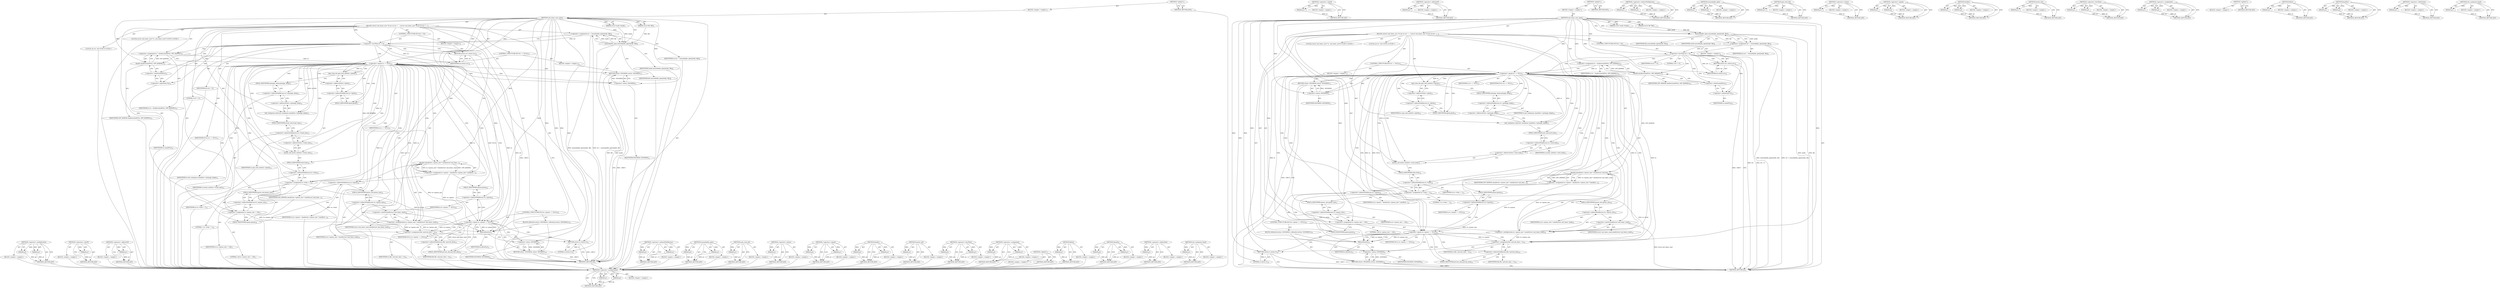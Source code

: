 digraph "init_waitqueue_head" {
vulnerable_185 [label=<(METHOD,&lt;operator&gt;.multiplication)>];
vulnerable_186 [label=<(PARAM,p1)>];
vulnerable_187 [label=<(PARAM,p2)>];
vulnerable_188 [label=<(BLOCK,&lt;empty&gt;,&lt;empty&gt;)>];
vulnerable_189 [label=<(METHOD_RETURN,ANY)>];
vulnerable_142 [label=<(METHOD,&lt;operator&gt;.sizeOf)>];
vulnerable_143 [label=<(PARAM,p1)>];
vulnerable_144 [label=<(BLOCK,&lt;empty&gt;,&lt;empty&gt;)>];
vulnerable_145 [label=<(METHOD_RETURN,ANY)>];
vulnerable_163 [label=<(METHOD,&lt;operator&gt;.addressOf)>];
vulnerable_164 [label=<(PARAM,p1)>];
vulnerable_165 [label=<(BLOCK,&lt;empty&gt;,&lt;empty&gt;)>];
vulnerable_166 [label=<(METHOD_RETURN,ANY)>];
vulnerable_6 [label=<(METHOD,&lt;global&gt;)<SUB>1</SUB>>];
vulnerable_7 [label=<(BLOCK,&lt;empty&gt;,&lt;empty&gt;)<SUB>1</SUB>>];
vulnerable_8 [label=<(METHOD,snd_timer_user_open)<SUB>1</SUB>>];
vulnerable_9 [label=<(PARAM,struct inode *inode)<SUB>1</SUB>>];
vulnerable_10 [label=<(PARAM,struct file *file)<SUB>1</SUB>>];
vulnerable_11 [label=<(BLOCK,{
	struct snd_timer_user *tu;
	int err;

	err =...,{
	struct snd_timer_user *tu;
	int err;

	err =...)<SUB>2</SUB>>];
vulnerable_12 [label="<(LOCAL,struct snd_timer_user* tu: snd_timer_user*)<SUB>3</SUB>>"];
vulnerable_13 [label="<(LOCAL,int err: int)<SUB>4</SUB>>"];
vulnerable_14 [label=<(&lt;operator&gt;.assignment,err = nonseekable_open(inode, file))<SUB>6</SUB>>];
vulnerable_15 [label=<(IDENTIFIER,err,err = nonseekable_open(inode, file))<SUB>6</SUB>>];
vulnerable_16 [label=<(nonseekable_open,nonseekable_open(inode, file))<SUB>6</SUB>>];
vulnerable_17 [label=<(IDENTIFIER,inode,nonseekable_open(inode, file))<SUB>6</SUB>>];
vulnerable_18 [label=<(IDENTIFIER,file,nonseekable_open(inode, file))<SUB>6</SUB>>];
vulnerable_19 [label=<(CONTROL_STRUCTURE,IF,if (err &lt; 0))<SUB>7</SUB>>];
vulnerable_20 [label=<(&lt;operator&gt;.lessThan,err &lt; 0)<SUB>7</SUB>>];
vulnerable_21 [label=<(IDENTIFIER,err,err &lt; 0)<SUB>7</SUB>>];
vulnerable_22 [label=<(LITERAL,0,err &lt; 0)<SUB>7</SUB>>];
vulnerable_23 [label=<(BLOCK,&lt;empty&gt;,&lt;empty&gt;)<SUB>8</SUB>>];
vulnerable_24 [label=<(RETURN,return err;,return err;)<SUB>8</SUB>>];
vulnerable_25 [label=<(IDENTIFIER,err,return err;)<SUB>8</SUB>>];
vulnerable_26 [label=<(&lt;operator&gt;.assignment,tu = kzalloc(sizeof(*tu), GFP_KERNEL))<SUB>10</SUB>>];
vulnerable_27 [label=<(IDENTIFIER,tu,tu = kzalloc(sizeof(*tu), GFP_KERNEL))<SUB>10</SUB>>];
vulnerable_28 [label=<(kzalloc,kzalloc(sizeof(*tu), GFP_KERNEL))<SUB>10</SUB>>];
vulnerable_29 [label=<(&lt;operator&gt;.sizeOf,sizeof(*tu))<SUB>10</SUB>>];
vulnerable_30 [label=<(&lt;operator&gt;.indirection,*tu)<SUB>10</SUB>>];
vulnerable_31 [label=<(IDENTIFIER,tu,sizeof(*tu))<SUB>10</SUB>>];
vulnerable_32 [label=<(IDENTIFIER,GFP_KERNEL,kzalloc(sizeof(*tu), GFP_KERNEL))<SUB>10</SUB>>];
vulnerable_33 [label=<(CONTROL_STRUCTURE,IF,if (tu == NULL))<SUB>11</SUB>>];
vulnerable_34 [label=<(&lt;operator&gt;.equals,tu == NULL)<SUB>11</SUB>>];
vulnerable_35 [label=<(IDENTIFIER,tu,tu == NULL)<SUB>11</SUB>>];
vulnerable_36 [label=<(IDENTIFIER,NULL,tu == NULL)<SUB>11</SUB>>];
vulnerable_37 [label=<(BLOCK,&lt;empty&gt;,&lt;empty&gt;)<SUB>12</SUB>>];
vulnerable_38 [label=<(RETURN,return -ENOMEM;,return -ENOMEM;)<SUB>12</SUB>>];
vulnerable_39 [label=<(&lt;operator&gt;.minus,-ENOMEM)<SUB>12</SUB>>];
vulnerable_40 [label=<(IDENTIFIER,ENOMEM,-ENOMEM)<SUB>12</SUB>>];
vulnerable_41 [label=<(spin_lock_init,spin_lock_init(&amp;tu-&gt;qlock))<SUB>13</SUB>>];
vulnerable_42 [label=<(&lt;operator&gt;.addressOf,&amp;tu-&gt;qlock)<SUB>13</SUB>>];
vulnerable_43 [label=<(&lt;operator&gt;.indirectFieldAccess,tu-&gt;qlock)<SUB>13</SUB>>];
vulnerable_44 [label=<(IDENTIFIER,tu,spin_lock_init(&amp;tu-&gt;qlock))<SUB>13</SUB>>];
vulnerable_45 [label=<(FIELD_IDENTIFIER,qlock,qlock)<SUB>13</SUB>>];
vulnerable_46 [label=<(init_waitqueue_head,init_waitqueue_head(&amp;tu-&gt;qchange_sleep))<SUB>14</SUB>>];
vulnerable_47 [label=<(&lt;operator&gt;.addressOf,&amp;tu-&gt;qchange_sleep)<SUB>14</SUB>>];
vulnerable_48 [label=<(&lt;operator&gt;.indirectFieldAccess,tu-&gt;qchange_sleep)<SUB>14</SUB>>];
vulnerable_49 [label=<(IDENTIFIER,tu,init_waitqueue_head(&amp;tu-&gt;qchange_sleep))<SUB>14</SUB>>];
vulnerable_50 [label=<(FIELD_IDENTIFIER,qchange_sleep,qchange_sleep)<SUB>14</SUB>>];
vulnerable_51 [label=<(mutex_init,mutex_init(&amp;tu-&gt;tread_sem))<SUB>15</SUB>>];
vulnerable_52 [label=<(&lt;operator&gt;.addressOf,&amp;tu-&gt;tread_sem)<SUB>15</SUB>>];
vulnerable_53 [label=<(&lt;operator&gt;.indirectFieldAccess,tu-&gt;tread_sem)<SUB>15</SUB>>];
vulnerable_54 [label=<(IDENTIFIER,tu,mutex_init(&amp;tu-&gt;tread_sem))<SUB>15</SUB>>];
vulnerable_55 [label=<(FIELD_IDENTIFIER,tread_sem,tread_sem)<SUB>15</SUB>>];
vulnerable_56 [label=<(&lt;operator&gt;.assignment,tu-&gt;ticks = 1)<SUB>16</SUB>>];
vulnerable_57 [label=<(&lt;operator&gt;.indirectFieldAccess,tu-&gt;ticks)<SUB>16</SUB>>];
vulnerable_58 [label=<(IDENTIFIER,tu,tu-&gt;ticks = 1)<SUB>16</SUB>>];
vulnerable_59 [label=<(FIELD_IDENTIFIER,ticks,ticks)<SUB>16</SUB>>];
vulnerable_60 [label=<(LITERAL,1,tu-&gt;ticks = 1)<SUB>16</SUB>>];
vulnerable_61 [label=<(&lt;operator&gt;.assignment,tu-&gt;queue_size = 128)<SUB>17</SUB>>];
vulnerable_62 [label=<(&lt;operator&gt;.indirectFieldAccess,tu-&gt;queue_size)<SUB>17</SUB>>];
vulnerable_63 [label=<(IDENTIFIER,tu,tu-&gt;queue_size = 128)<SUB>17</SUB>>];
vulnerable_64 [label=<(FIELD_IDENTIFIER,queue_size,queue_size)<SUB>17</SUB>>];
vulnerable_65 [label=<(LITERAL,128,tu-&gt;queue_size = 128)<SUB>17</SUB>>];
vulnerable_66 [label=<(&lt;operator&gt;.assignment,tu-&gt;queue = kmalloc(tu-&gt;queue_size * sizeof(str...)<SUB>18</SUB>>];
vulnerable_67 [label=<(&lt;operator&gt;.indirectFieldAccess,tu-&gt;queue)<SUB>18</SUB>>];
vulnerable_68 [label=<(IDENTIFIER,tu,tu-&gt;queue = kmalloc(tu-&gt;queue_size * sizeof(str...)<SUB>18</SUB>>];
vulnerable_69 [label=<(FIELD_IDENTIFIER,queue,queue)<SUB>18</SUB>>];
vulnerable_70 [label=<(kmalloc,kmalloc(tu-&gt;queue_size * sizeof(struct snd_time...)<SUB>18</SUB>>];
vulnerable_71 [label=<(&lt;operator&gt;.multiplication,tu-&gt;queue_size * sizeof(struct snd_timer_read))<SUB>18</SUB>>];
vulnerable_72 [label=<(&lt;operator&gt;.indirectFieldAccess,tu-&gt;queue_size)<SUB>18</SUB>>];
vulnerable_73 [label=<(IDENTIFIER,tu,tu-&gt;queue_size * sizeof(struct snd_timer_read))<SUB>18</SUB>>];
vulnerable_74 [label=<(FIELD_IDENTIFIER,queue_size,queue_size)<SUB>18</SUB>>];
vulnerable_75 [label=<(&lt;operator&gt;.sizeOf,sizeof(struct snd_timer_read))<SUB>18</SUB>>];
vulnerable_76 [label=<(IDENTIFIER,struct snd_timer_read,sizeof(struct snd_timer_read))<SUB>18</SUB>>];
vulnerable_77 [label=<(IDENTIFIER,GFP_KERNEL,kmalloc(tu-&gt;queue_size * sizeof(struct snd_time...)<SUB>19</SUB>>];
vulnerable_78 [label=<(CONTROL_STRUCTURE,IF,if (tu-&gt;queue == NULL))<SUB>20</SUB>>];
vulnerable_79 [label=<(&lt;operator&gt;.equals,tu-&gt;queue == NULL)<SUB>20</SUB>>];
vulnerable_80 [label=<(&lt;operator&gt;.indirectFieldAccess,tu-&gt;queue)<SUB>20</SUB>>];
vulnerable_81 [label=<(IDENTIFIER,tu,tu-&gt;queue == NULL)<SUB>20</SUB>>];
vulnerable_82 [label=<(FIELD_IDENTIFIER,queue,queue)<SUB>20</SUB>>];
vulnerable_83 [label=<(IDENTIFIER,NULL,tu-&gt;queue == NULL)<SUB>20</SUB>>];
vulnerable_84 [label=<(BLOCK,{
		kfree(tu);
		return -ENOMEM;
	},{
		kfree(tu);
		return -ENOMEM;
	})<SUB>20</SUB>>];
vulnerable_85 [label=<(kfree,kfree(tu))<SUB>21</SUB>>];
vulnerable_86 [label=<(IDENTIFIER,tu,kfree(tu))<SUB>21</SUB>>];
vulnerable_87 [label=<(RETURN,return -ENOMEM;,return -ENOMEM;)<SUB>22</SUB>>];
vulnerable_88 [label=<(&lt;operator&gt;.minus,-ENOMEM)<SUB>22</SUB>>];
vulnerable_89 [label=<(IDENTIFIER,ENOMEM,-ENOMEM)<SUB>22</SUB>>];
vulnerable_90 [label=<(&lt;operator&gt;.assignment,file-&gt;private_data = tu)<SUB>24</SUB>>];
vulnerable_91 [label=<(&lt;operator&gt;.indirectFieldAccess,file-&gt;private_data)<SUB>24</SUB>>];
vulnerable_92 [label=<(IDENTIFIER,file,file-&gt;private_data = tu)<SUB>24</SUB>>];
vulnerable_93 [label=<(FIELD_IDENTIFIER,private_data,private_data)<SUB>24</SUB>>];
vulnerable_94 [label=<(IDENTIFIER,tu,file-&gt;private_data = tu)<SUB>24</SUB>>];
vulnerable_95 [label=<(RETURN,return 0;,return 0;)<SUB>25</SUB>>];
vulnerable_96 [label=<(LITERAL,0,return 0;)<SUB>25</SUB>>];
vulnerable_97 [label=<(METHOD_RETURN,int)<SUB>1</SUB>>];
vulnerable_99 [label=<(METHOD_RETURN,ANY)<SUB>1</SUB>>];
vulnerable_167 [label=<(METHOD,&lt;operator&gt;.indirectFieldAccess)>];
vulnerable_168 [label=<(PARAM,p1)>];
vulnerable_169 [label=<(PARAM,p2)>];
vulnerable_170 [label=<(BLOCK,&lt;empty&gt;,&lt;empty&gt;)>];
vulnerable_171 [label=<(METHOD_RETURN,ANY)>];
vulnerable_127 [label=<(METHOD,nonseekable_open)>];
vulnerable_128 [label=<(PARAM,p1)>];
vulnerable_129 [label=<(PARAM,p2)>];
vulnerable_130 [label=<(BLOCK,&lt;empty&gt;,&lt;empty&gt;)>];
vulnerable_131 [label=<(METHOD_RETURN,ANY)>];
vulnerable_159 [label=<(METHOD,spin_lock_init)>];
vulnerable_160 [label=<(PARAM,p1)>];
vulnerable_161 [label=<(BLOCK,&lt;empty&gt;,&lt;empty&gt;)>];
vulnerable_162 [label=<(METHOD_RETURN,ANY)>];
vulnerable_155 [label=<(METHOD,&lt;operator&gt;.minus)>];
vulnerable_156 [label=<(PARAM,p1)>];
vulnerable_157 [label=<(BLOCK,&lt;empty&gt;,&lt;empty&gt;)>];
vulnerable_158 [label=<(METHOD_RETURN,ANY)>];
vulnerable_150 [label=<(METHOD,&lt;operator&gt;.equals)>];
vulnerable_151 [label=<(PARAM,p1)>];
vulnerable_152 [label=<(PARAM,p2)>];
vulnerable_153 [label=<(BLOCK,&lt;empty&gt;,&lt;empty&gt;)>];
vulnerable_154 [label=<(METHOD_RETURN,ANY)>];
vulnerable_137 [label=<(METHOD,kzalloc)>];
vulnerable_138 [label=<(PARAM,p1)>];
vulnerable_139 [label=<(PARAM,p2)>];
vulnerable_140 [label=<(BLOCK,&lt;empty&gt;,&lt;empty&gt;)>];
vulnerable_141 [label=<(METHOD_RETURN,ANY)>];
vulnerable_176 [label=<(METHOD,mutex_init)>];
vulnerable_177 [label=<(PARAM,p1)>];
vulnerable_178 [label=<(BLOCK,&lt;empty&gt;,&lt;empty&gt;)>];
vulnerable_179 [label=<(METHOD_RETURN,ANY)>];
vulnerable_132 [label=<(METHOD,&lt;operator&gt;.lessThan)>];
vulnerable_133 [label=<(PARAM,p1)>];
vulnerable_134 [label=<(PARAM,p2)>];
vulnerable_135 [label=<(BLOCK,&lt;empty&gt;,&lt;empty&gt;)>];
vulnerable_136 [label=<(METHOD_RETURN,ANY)>];
vulnerable_122 [label=<(METHOD,&lt;operator&gt;.assignment)>];
vulnerable_123 [label=<(PARAM,p1)>];
vulnerable_124 [label=<(PARAM,p2)>];
vulnerable_125 [label=<(BLOCK,&lt;empty&gt;,&lt;empty&gt;)>];
vulnerable_126 [label=<(METHOD_RETURN,ANY)>];
vulnerable_116 [label=<(METHOD,&lt;global&gt;)<SUB>1</SUB>>];
vulnerable_117 [label=<(BLOCK,&lt;empty&gt;,&lt;empty&gt;)>];
vulnerable_118 [label=<(METHOD_RETURN,ANY)>];
vulnerable_190 [label=<(METHOD,kfree)>];
vulnerable_191 [label=<(PARAM,p1)>];
vulnerable_192 [label=<(BLOCK,&lt;empty&gt;,&lt;empty&gt;)>];
vulnerable_193 [label=<(METHOD_RETURN,ANY)>];
vulnerable_180 [label=<(METHOD,kmalloc)>];
vulnerable_181 [label=<(PARAM,p1)>];
vulnerable_182 [label=<(PARAM,p2)>];
vulnerable_183 [label=<(BLOCK,&lt;empty&gt;,&lt;empty&gt;)>];
vulnerable_184 [label=<(METHOD_RETURN,ANY)>];
vulnerable_146 [label=<(METHOD,&lt;operator&gt;.indirection)>];
vulnerable_147 [label=<(PARAM,p1)>];
vulnerable_148 [label=<(BLOCK,&lt;empty&gt;,&lt;empty&gt;)>];
vulnerable_149 [label=<(METHOD_RETURN,ANY)>];
vulnerable_172 [label=<(METHOD,init_waitqueue_head)>];
vulnerable_173 [label=<(PARAM,p1)>];
vulnerable_174 [label=<(BLOCK,&lt;empty&gt;,&lt;empty&gt;)>];
vulnerable_175 [label=<(METHOD_RETURN,ANY)>];
fixed_185 [label=<(METHOD,&lt;operator&gt;.multiplication)>];
fixed_186 [label=<(PARAM,p1)>];
fixed_187 [label=<(PARAM,p2)>];
fixed_188 [label=<(BLOCK,&lt;empty&gt;,&lt;empty&gt;)>];
fixed_189 [label=<(METHOD_RETURN,ANY)>];
fixed_142 [label=<(METHOD,&lt;operator&gt;.sizeOf)>];
fixed_143 [label=<(PARAM,p1)>];
fixed_144 [label=<(BLOCK,&lt;empty&gt;,&lt;empty&gt;)>];
fixed_145 [label=<(METHOD_RETURN,ANY)>];
fixed_163 [label=<(METHOD,&lt;operator&gt;.addressOf)>];
fixed_164 [label=<(PARAM,p1)>];
fixed_165 [label=<(BLOCK,&lt;empty&gt;,&lt;empty&gt;)>];
fixed_166 [label=<(METHOD_RETURN,ANY)>];
fixed_6 [label=<(METHOD,&lt;global&gt;)<SUB>1</SUB>>];
fixed_7 [label=<(BLOCK,&lt;empty&gt;,&lt;empty&gt;)<SUB>1</SUB>>];
fixed_8 [label=<(METHOD,snd_timer_user_open)<SUB>1</SUB>>];
fixed_9 [label=<(PARAM,struct inode *inode)<SUB>1</SUB>>];
fixed_10 [label=<(PARAM,struct file *file)<SUB>1</SUB>>];
fixed_11 [label=<(BLOCK,{
	struct snd_timer_user *tu;
	int err;

	err =...,{
	struct snd_timer_user *tu;
	int err;

	err =...)<SUB>2</SUB>>];
fixed_12 [label="<(LOCAL,struct snd_timer_user* tu: snd_timer_user*)<SUB>3</SUB>>"];
fixed_13 [label="<(LOCAL,int err: int)<SUB>4</SUB>>"];
fixed_14 [label=<(&lt;operator&gt;.assignment,err = nonseekable_open(inode, file))<SUB>6</SUB>>];
fixed_15 [label=<(IDENTIFIER,err,err = nonseekable_open(inode, file))<SUB>6</SUB>>];
fixed_16 [label=<(nonseekable_open,nonseekable_open(inode, file))<SUB>6</SUB>>];
fixed_17 [label=<(IDENTIFIER,inode,nonseekable_open(inode, file))<SUB>6</SUB>>];
fixed_18 [label=<(IDENTIFIER,file,nonseekable_open(inode, file))<SUB>6</SUB>>];
fixed_19 [label=<(CONTROL_STRUCTURE,IF,if (err &lt; 0))<SUB>7</SUB>>];
fixed_20 [label=<(&lt;operator&gt;.lessThan,err &lt; 0)<SUB>7</SUB>>];
fixed_21 [label=<(IDENTIFIER,err,err &lt; 0)<SUB>7</SUB>>];
fixed_22 [label=<(LITERAL,0,err &lt; 0)<SUB>7</SUB>>];
fixed_23 [label=<(BLOCK,&lt;empty&gt;,&lt;empty&gt;)<SUB>8</SUB>>];
fixed_24 [label=<(RETURN,return err;,return err;)<SUB>8</SUB>>];
fixed_25 [label=<(IDENTIFIER,err,return err;)<SUB>8</SUB>>];
fixed_26 [label=<(&lt;operator&gt;.assignment,tu = kzalloc(sizeof(*tu), GFP_KERNEL))<SUB>10</SUB>>];
fixed_27 [label=<(IDENTIFIER,tu,tu = kzalloc(sizeof(*tu), GFP_KERNEL))<SUB>10</SUB>>];
fixed_28 [label=<(kzalloc,kzalloc(sizeof(*tu), GFP_KERNEL))<SUB>10</SUB>>];
fixed_29 [label=<(&lt;operator&gt;.sizeOf,sizeof(*tu))<SUB>10</SUB>>];
fixed_30 [label=<(&lt;operator&gt;.indirection,*tu)<SUB>10</SUB>>];
fixed_31 [label=<(IDENTIFIER,tu,sizeof(*tu))<SUB>10</SUB>>];
fixed_32 [label=<(IDENTIFIER,GFP_KERNEL,kzalloc(sizeof(*tu), GFP_KERNEL))<SUB>10</SUB>>];
fixed_33 [label=<(CONTROL_STRUCTURE,IF,if (tu == NULL))<SUB>11</SUB>>];
fixed_34 [label=<(&lt;operator&gt;.equals,tu == NULL)<SUB>11</SUB>>];
fixed_35 [label=<(IDENTIFIER,tu,tu == NULL)<SUB>11</SUB>>];
fixed_36 [label=<(IDENTIFIER,NULL,tu == NULL)<SUB>11</SUB>>];
fixed_37 [label=<(BLOCK,&lt;empty&gt;,&lt;empty&gt;)<SUB>12</SUB>>];
fixed_38 [label=<(RETURN,return -ENOMEM;,return -ENOMEM;)<SUB>12</SUB>>];
fixed_39 [label=<(&lt;operator&gt;.minus,-ENOMEM)<SUB>12</SUB>>];
fixed_40 [label=<(IDENTIFIER,ENOMEM,-ENOMEM)<SUB>12</SUB>>];
fixed_41 [label=<(spin_lock_init,spin_lock_init(&amp;tu-&gt;qlock))<SUB>13</SUB>>];
fixed_42 [label=<(&lt;operator&gt;.addressOf,&amp;tu-&gt;qlock)<SUB>13</SUB>>];
fixed_43 [label=<(&lt;operator&gt;.indirectFieldAccess,tu-&gt;qlock)<SUB>13</SUB>>];
fixed_44 [label=<(IDENTIFIER,tu,spin_lock_init(&amp;tu-&gt;qlock))<SUB>13</SUB>>];
fixed_45 [label=<(FIELD_IDENTIFIER,qlock,qlock)<SUB>13</SUB>>];
fixed_46 [label=<(init_waitqueue_head,init_waitqueue_head(&amp;tu-&gt;qchange_sleep))<SUB>14</SUB>>];
fixed_47 [label=<(&lt;operator&gt;.addressOf,&amp;tu-&gt;qchange_sleep)<SUB>14</SUB>>];
fixed_48 [label=<(&lt;operator&gt;.indirectFieldAccess,tu-&gt;qchange_sleep)<SUB>14</SUB>>];
fixed_49 [label=<(IDENTIFIER,tu,init_waitqueue_head(&amp;tu-&gt;qchange_sleep))<SUB>14</SUB>>];
fixed_50 [label=<(FIELD_IDENTIFIER,qchange_sleep,qchange_sleep)<SUB>14</SUB>>];
fixed_51 [label=<(mutex_init,mutex_init(&amp;tu-&gt;ioctl_lock))<SUB>15</SUB>>];
fixed_52 [label=<(&lt;operator&gt;.addressOf,&amp;tu-&gt;ioctl_lock)<SUB>15</SUB>>];
fixed_53 [label=<(&lt;operator&gt;.indirectFieldAccess,tu-&gt;ioctl_lock)<SUB>15</SUB>>];
fixed_54 [label=<(IDENTIFIER,tu,mutex_init(&amp;tu-&gt;ioctl_lock))<SUB>15</SUB>>];
fixed_55 [label=<(FIELD_IDENTIFIER,ioctl_lock,ioctl_lock)<SUB>15</SUB>>];
fixed_56 [label=<(&lt;operator&gt;.assignment,tu-&gt;ticks = 1)<SUB>16</SUB>>];
fixed_57 [label=<(&lt;operator&gt;.indirectFieldAccess,tu-&gt;ticks)<SUB>16</SUB>>];
fixed_58 [label=<(IDENTIFIER,tu,tu-&gt;ticks = 1)<SUB>16</SUB>>];
fixed_59 [label=<(FIELD_IDENTIFIER,ticks,ticks)<SUB>16</SUB>>];
fixed_60 [label=<(LITERAL,1,tu-&gt;ticks = 1)<SUB>16</SUB>>];
fixed_61 [label=<(&lt;operator&gt;.assignment,tu-&gt;queue_size = 128)<SUB>17</SUB>>];
fixed_62 [label=<(&lt;operator&gt;.indirectFieldAccess,tu-&gt;queue_size)<SUB>17</SUB>>];
fixed_63 [label=<(IDENTIFIER,tu,tu-&gt;queue_size = 128)<SUB>17</SUB>>];
fixed_64 [label=<(FIELD_IDENTIFIER,queue_size,queue_size)<SUB>17</SUB>>];
fixed_65 [label=<(LITERAL,128,tu-&gt;queue_size = 128)<SUB>17</SUB>>];
fixed_66 [label=<(&lt;operator&gt;.assignment,tu-&gt;queue = kmalloc(tu-&gt;queue_size * sizeof(str...)<SUB>18</SUB>>];
fixed_67 [label=<(&lt;operator&gt;.indirectFieldAccess,tu-&gt;queue)<SUB>18</SUB>>];
fixed_68 [label=<(IDENTIFIER,tu,tu-&gt;queue = kmalloc(tu-&gt;queue_size * sizeof(str...)<SUB>18</SUB>>];
fixed_69 [label=<(FIELD_IDENTIFIER,queue,queue)<SUB>18</SUB>>];
fixed_70 [label=<(kmalloc,kmalloc(tu-&gt;queue_size * sizeof(struct snd_time...)<SUB>18</SUB>>];
fixed_71 [label=<(&lt;operator&gt;.multiplication,tu-&gt;queue_size * sizeof(struct snd_timer_read))<SUB>18</SUB>>];
fixed_72 [label=<(&lt;operator&gt;.indirectFieldAccess,tu-&gt;queue_size)<SUB>18</SUB>>];
fixed_73 [label=<(IDENTIFIER,tu,tu-&gt;queue_size * sizeof(struct snd_timer_read))<SUB>18</SUB>>];
fixed_74 [label=<(FIELD_IDENTIFIER,queue_size,queue_size)<SUB>18</SUB>>];
fixed_75 [label=<(&lt;operator&gt;.sizeOf,sizeof(struct snd_timer_read))<SUB>18</SUB>>];
fixed_76 [label=<(IDENTIFIER,struct snd_timer_read,sizeof(struct snd_timer_read))<SUB>18</SUB>>];
fixed_77 [label=<(IDENTIFIER,GFP_KERNEL,kmalloc(tu-&gt;queue_size * sizeof(struct snd_time...)<SUB>19</SUB>>];
fixed_78 [label=<(CONTROL_STRUCTURE,IF,if (tu-&gt;queue == NULL))<SUB>20</SUB>>];
fixed_79 [label=<(&lt;operator&gt;.equals,tu-&gt;queue == NULL)<SUB>20</SUB>>];
fixed_80 [label=<(&lt;operator&gt;.indirectFieldAccess,tu-&gt;queue)<SUB>20</SUB>>];
fixed_81 [label=<(IDENTIFIER,tu,tu-&gt;queue == NULL)<SUB>20</SUB>>];
fixed_82 [label=<(FIELD_IDENTIFIER,queue,queue)<SUB>20</SUB>>];
fixed_83 [label=<(IDENTIFIER,NULL,tu-&gt;queue == NULL)<SUB>20</SUB>>];
fixed_84 [label=<(BLOCK,{
		kfree(tu);
		return -ENOMEM;
	},{
		kfree(tu);
		return -ENOMEM;
	})<SUB>20</SUB>>];
fixed_85 [label=<(kfree,kfree(tu))<SUB>21</SUB>>];
fixed_86 [label=<(IDENTIFIER,tu,kfree(tu))<SUB>21</SUB>>];
fixed_87 [label=<(RETURN,return -ENOMEM;,return -ENOMEM;)<SUB>22</SUB>>];
fixed_88 [label=<(&lt;operator&gt;.minus,-ENOMEM)<SUB>22</SUB>>];
fixed_89 [label=<(IDENTIFIER,ENOMEM,-ENOMEM)<SUB>22</SUB>>];
fixed_90 [label=<(&lt;operator&gt;.assignment,file-&gt;private_data = tu)<SUB>24</SUB>>];
fixed_91 [label=<(&lt;operator&gt;.indirectFieldAccess,file-&gt;private_data)<SUB>24</SUB>>];
fixed_92 [label=<(IDENTIFIER,file,file-&gt;private_data = tu)<SUB>24</SUB>>];
fixed_93 [label=<(FIELD_IDENTIFIER,private_data,private_data)<SUB>24</SUB>>];
fixed_94 [label=<(IDENTIFIER,tu,file-&gt;private_data = tu)<SUB>24</SUB>>];
fixed_95 [label=<(RETURN,return 0;,return 0;)<SUB>25</SUB>>];
fixed_96 [label=<(LITERAL,0,return 0;)<SUB>25</SUB>>];
fixed_97 [label=<(METHOD_RETURN,int)<SUB>1</SUB>>];
fixed_99 [label=<(METHOD_RETURN,ANY)<SUB>1</SUB>>];
fixed_167 [label=<(METHOD,&lt;operator&gt;.indirectFieldAccess)>];
fixed_168 [label=<(PARAM,p1)>];
fixed_169 [label=<(PARAM,p2)>];
fixed_170 [label=<(BLOCK,&lt;empty&gt;,&lt;empty&gt;)>];
fixed_171 [label=<(METHOD_RETURN,ANY)>];
fixed_127 [label=<(METHOD,nonseekable_open)>];
fixed_128 [label=<(PARAM,p1)>];
fixed_129 [label=<(PARAM,p2)>];
fixed_130 [label=<(BLOCK,&lt;empty&gt;,&lt;empty&gt;)>];
fixed_131 [label=<(METHOD_RETURN,ANY)>];
fixed_159 [label=<(METHOD,spin_lock_init)>];
fixed_160 [label=<(PARAM,p1)>];
fixed_161 [label=<(BLOCK,&lt;empty&gt;,&lt;empty&gt;)>];
fixed_162 [label=<(METHOD_RETURN,ANY)>];
fixed_155 [label=<(METHOD,&lt;operator&gt;.minus)>];
fixed_156 [label=<(PARAM,p1)>];
fixed_157 [label=<(BLOCK,&lt;empty&gt;,&lt;empty&gt;)>];
fixed_158 [label=<(METHOD_RETURN,ANY)>];
fixed_150 [label=<(METHOD,&lt;operator&gt;.equals)>];
fixed_151 [label=<(PARAM,p1)>];
fixed_152 [label=<(PARAM,p2)>];
fixed_153 [label=<(BLOCK,&lt;empty&gt;,&lt;empty&gt;)>];
fixed_154 [label=<(METHOD_RETURN,ANY)>];
fixed_137 [label=<(METHOD,kzalloc)>];
fixed_138 [label=<(PARAM,p1)>];
fixed_139 [label=<(PARAM,p2)>];
fixed_140 [label=<(BLOCK,&lt;empty&gt;,&lt;empty&gt;)>];
fixed_141 [label=<(METHOD_RETURN,ANY)>];
fixed_176 [label=<(METHOD,mutex_init)>];
fixed_177 [label=<(PARAM,p1)>];
fixed_178 [label=<(BLOCK,&lt;empty&gt;,&lt;empty&gt;)>];
fixed_179 [label=<(METHOD_RETURN,ANY)>];
fixed_132 [label=<(METHOD,&lt;operator&gt;.lessThan)>];
fixed_133 [label=<(PARAM,p1)>];
fixed_134 [label=<(PARAM,p2)>];
fixed_135 [label=<(BLOCK,&lt;empty&gt;,&lt;empty&gt;)>];
fixed_136 [label=<(METHOD_RETURN,ANY)>];
fixed_122 [label=<(METHOD,&lt;operator&gt;.assignment)>];
fixed_123 [label=<(PARAM,p1)>];
fixed_124 [label=<(PARAM,p2)>];
fixed_125 [label=<(BLOCK,&lt;empty&gt;,&lt;empty&gt;)>];
fixed_126 [label=<(METHOD_RETURN,ANY)>];
fixed_116 [label=<(METHOD,&lt;global&gt;)<SUB>1</SUB>>];
fixed_117 [label=<(BLOCK,&lt;empty&gt;,&lt;empty&gt;)>];
fixed_118 [label=<(METHOD_RETURN,ANY)>];
fixed_190 [label=<(METHOD,kfree)>];
fixed_191 [label=<(PARAM,p1)>];
fixed_192 [label=<(BLOCK,&lt;empty&gt;,&lt;empty&gt;)>];
fixed_193 [label=<(METHOD_RETURN,ANY)>];
fixed_180 [label=<(METHOD,kmalloc)>];
fixed_181 [label=<(PARAM,p1)>];
fixed_182 [label=<(PARAM,p2)>];
fixed_183 [label=<(BLOCK,&lt;empty&gt;,&lt;empty&gt;)>];
fixed_184 [label=<(METHOD_RETURN,ANY)>];
fixed_146 [label=<(METHOD,&lt;operator&gt;.indirection)>];
fixed_147 [label=<(PARAM,p1)>];
fixed_148 [label=<(BLOCK,&lt;empty&gt;,&lt;empty&gt;)>];
fixed_149 [label=<(METHOD_RETURN,ANY)>];
fixed_172 [label=<(METHOD,init_waitqueue_head)>];
fixed_173 [label=<(PARAM,p1)>];
fixed_174 [label=<(BLOCK,&lt;empty&gt;,&lt;empty&gt;)>];
fixed_175 [label=<(METHOD_RETURN,ANY)>];
vulnerable_185 -> vulnerable_186  [key=0, label="AST: "];
vulnerable_185 -> vulnerable_186  [key=1, label="DDG: "];
vulnerable_185 -> vulnerable_188  [key=0, label="AST: "];
vulnerable_185 -> vulnerable_187  [key=0, label="AST: "];
vulnerable_185 -> vulnerable_187  [key=1, label="DDG: "];
vulnerable_185 -> vulnerable_189  [key=0, label="AST: "];
vulnerable_185 -> vulnerable_189  [key=1, label="CFG: "];
vulnerable_186 -> vulnerable_189  [key=0, label="DDG: p1"];
vulnerable_187 -> vulnerable_189  [key=0, label="DDG: p2"];
vulnerable_188 -> fixed_185  [key=0];
vulnerable_189 -> fixed_185  [key=0];
vulnerable_142 -> vulnerable_143  [key=0, label="AST: "];
vulnerable_142 -> vulnerable_143  [key=1, label="DDG: "];
vulnerable_142 -> vulnerable_144  [key=0, label="AST: "];
vulnerable_142 -> vulnerable_145  [key=0, label="AST: "];
vulnerable_142 -> vulnerable_145  [key=1, label="CFG: "];
vulnerable_143 -> vulnerable_145  [key=0, label="DDG: p1"];
vulnerable_144 -> fixed_185  [key=0];
vulnerable_145 -> fixed_185  [key=0];
vulnerable_163 -> vulnerable_164  [key=0, label="AST: "];
vulnerable_163 -> vulnerable_164  [key=1, label="DDG: "];
vulnerable_163 -> vulnerable_165  [key=0, label="AST: "];
vulnerable_163 -> vulnerable_166  [key=0, label="AST: "];
vulnerable_163 -> vulnerable_166  [key=1, label="CFG: "];
vulnerable_164 -> vulnerable_166  [key=0, label="DDG: p1"];
vulnerable_165 -> fixed_185  [key=0];
vulnerable_166 -> fixed_185  [key=0];
vulnerable_6 -> vulnerable_7  [key=0, label="AST: "];
vulnerable_6 -> vulnerable_99  [key=0, label="AST: "];
vulnerable_6 -> vulnerable_99  [key=1, label="CFG: "];
vulnerable_7 -> vulnerable_8  [key=0, label="AST: "];
vulnerable_8 -> vulnerable_9  [key=0, label="AST: "];
vulnerable_8 -> vulnerable_9  [key=1, label="DDG: "];
vulnerable_8 -> vulnerable_10  [key=0, label="AST: "];
vulnerable_8 -> vulnerable_10  [key=1, label="DDG: "];
vulnerable_8 -> vulnerable_11  [key=0, label="AST: "];
vulnerable_8 -> vulnerable_97  [key=0, label="AST: "];
vulnerable_8 -> vulnerable_16  [key=0, label="CFG: "];
vulnerable_8 -> vulnerable_16  [key=1, label="DDG: "];
vulnerable_8 -> vulnerable_56  [key=0, label="DDG: "];
vulnerable_8 -> vulnerable_61  [key=0, label="DDG: "];
vulnerable_8 -> vulnerable_90  [key=0, label="DDG: "];
vulnerable_8 -> vulnerable_95  [key=0, label="DDG: "];
vulnerable_8 -> vulnerable_96  [key=0, label="DDG: "];
vulnerable_8 -> vulnerable_20  [key=0, label="DDG: "];
vulnerable_8 -> vulnerable_28  [key=0, label="DDG: "];
vulnerable_8 -> vulnerable_34  [key=0, label="DDG: "];
vulnerable_8 -> vulnerable_70  [key=0, label="DDG: "];
vulnerable_8 -> vulnerable_79  [key=0, label="DDG: "];
vulnerable_8 -> vulnerable_25  [key=0, label="DDG: "];
vulnerable_8 -> vulnerable_85  [key=0, label="DDG: "];
vulnerable_8 -> vulnerable_39  [key=0, label="DDG: "];
vulnerable_8 -> vulnerable_88  [key=0, label="DDG: "];
vulnerable_9 -> vulnerable_16  [key=0, label="DDG: inode"];
vulnerable_10 -> vulnerable_16  [key=0, label="DDG: file"];
vulnerable_11 -> vulnerable_12  [key=0, label="AST: "];
vulnerable_11 -> vulnerable_13  [key=0, label="AST: "];
vulnerable_11 -> vulnerable_14  [key=0, label="AST: "];
vulnerable_11 -> vulnerable_19  [key=0, label="AST: "];
vulnerable_11 -> vulnerable_26  [key=0, label="AST: "];
vulnerable_11 -> vulnerable_33  [key=0, label="AST: "];
vulnerable_11 -> vulnerable_41  [key=0, label="AST: "];
vulnerable_11 -> vulnerable_46  [key=0, label="AST: "];
vulnerable_11 -> vulnerable_51  [key=0, label="AST: "];
vulnerable_11 -> vulnerable_56  [key=0, label="AST: "];
vulnerable_11 -> vulnerable_61  [key=0, label="AST: "];
vulnerable_11 -> vulnerable_66  [key=0, label="AST: "];
vulnerable_11 -> vulnerable_78  [key=0, label="AST: "];
vulnerable_11 -> vulnerable_90  [key=0, label="AST: "];
vulnerable_11 -> vulnerable_95  [key=0, label="AST: "];
vulnerable_12 -> fixed_185  [key=0];
vulnerable_13 -> fixed_185  [key=0];
vulnerable_14 -> vulnerable_15  [key=0, label="AST: "];
vulnerable_14 -> vulnerable_16  [key=0, label="AST: "];
vulnerable_14 -> vulnerable_20  [key=0, label="CFG: "];
vulnerable_14 -> vulnerable_20  [key=1, label="DDG: err"];
vulnerable_14 -> vulnerable_97  [key=0, label="DDG: nonseekable_open(inode, file)"];
vulnerable_14 -> vulnerable_97  [key=1, label="DDG: err = nonseekable_open(inode, file)"];
vulnerable_15 -> fixed_185  [key=0];
vulnerable_16 -> vulnerable_17  [key=0, label="AST: "];
vulnerable_16 -> vulnerable_18  [key=0, label="AST: "];
vulnerable_16 -> vulnerable_14  [key=0, label="CFG: "];
vulnerable_16 -> vulnerable_14  [key=1, label="DDG: inode"];
vulnerable_16 -> vulnerable_14  [key=2, label="DDG: file"];
vulnerable_16 -> vulnerable_97  [key=0, label="DDG: inode"];
vulnerable_16 -> vulnerable_97  [key=1, label="DDG: file"];
vulnerable_17 -> fixed_185  [key=0];
vulnerable_18 -> fixed_185  [key=0];
vulnerable_19 -> vulnerable_20  [key=0, label="AST: "];
vulnerable_19 -> vulnerable_23  [key=0, label="AST: "];
vulnerable_20 -> vulnerable_21  [key=0, label="AST: "];
vulnerable_20 -> vulnerable_22  [key=0, label="AST: "];
vulnerable_20 -> vulnerable_24  [key=0, label="CFG: "];
vulnerable_20 -> vulnerable_24  [key=1, label="CDG: "];
vulnerable_20 -> vulnerable_30  [key=0, label="CFG: "];
vulnerable_20 -> vulnerable_30  [key=1, label="CDG: "];
vulnerable_20 -> vulnerable_97  [key=0, label="DDG: err"];
vulnerable_20 -> vulnerable_97  [key=1, label="DDG: err &lt; 0"];
vulnerable_20 -> vulnerable_25  [key=0, label="DDG: err"];
vulnerable_20 -> vulnerable_34  [key=0, label="CDG: "];
vulnerable_20 -> vulnerable_26  [key=0, label="CDG: "];
vulnerable_20 -> vulnerable_28  [key=0, label="CDG: "];
vulnerable_20 -> vulnerable_29  [key=0, label="CDG: "];
vulnerable_21 -> fixed_185  [key=0];
vulnerable_22 -> fixed_185  [key=0];
vulnerable_23 -> vulnerable_24  [key=0, label="AST: "];
vulnerable_24 -> vulnerable_25  [key=0, label="AST: "];
vulnerable_24 -> vulnerable_97  [key=0, label="CFG: "];
vulnerable_24 -> vulnerable_97  [key=1, label="DDG: &lt;RET&gt;"];
vulnerable_25 -> vulnerable_24  [key=0, label="DDG: err"];
vulnerable_26 -> vulnerable_27  [key=0, label="AST: "];
vulnerable_26 -> vulnerable_28  [key=0, label="AST: "];
vulnerable_26 -> vulnerable_34  [key=0, label="CFG: "];
vulnerable_26 -> vulnerable_34  [key=1, label="DDG: tu"];
vulnerable_27 -> fixed_185  [key=0];
vulnerable_28 -> vulnerable_29  [key=0, label="AST: "];
vulnerable_28 -> vulnerable_32  [key=0, label="AST: "];
vulnerable_28 -> vulnerable_26  [key=0, label="CFG: "];
vulnerable_28 -> vulnerable_26  [key=1, label="DDG: GFP_KERNEL"];
vulnerable_28 -> vulnerable_70  [key=0, label="DDG: GFP_KERNEL"];
vulnerable_29 -> vulnerable_30  [key=0, label="AST: "];
vulnerable_29 -> vulnerable_28  [key=0, label="CFG: "];
vulnerable_30 -> vulnerable_31  [key=0, label="AST: "];
vulnerable_30 -> vulnerable_29  [key=0, label="CFG: "];
vulnerable_31 -> fixed_185  [key=0];
vulnerable_32 -> fixed_185  [key=0];
vulnerable_33 -> vulnerable_34  [key=0, label="AST: "];
vulnerable_33 -> vulnerable_37  [key=0, label="AST: "];
vulnerable_34 -> vulnerable_35  [key=0, label="AST: "];
vulnerable_34 -> vulnerable_36  [key=0, label="AST: "];
vulnerable_34 -> vulnerable_39  [key=0, label="CFG: "];
vulnerable_34 -> vulnerable_39  [key=1, label="CDG: "];
vulnerable_34 -> vulnerable_45  [key=0, label="CFG: "];
vulnerable_34 -> vulnerable_45  [key=1, label="CDG: "];
vulnerable_34 -> vulnerable_90  [key=0, label="DDG: tu"];
vulnerable_34 -> vulnerable_41  [key=0, label="DDG: tu"];
vulnerable_34 -> vulnerable_41  [key=1, label="CDG: "];
vulnerable_34 -> vulnerable_46  [key=0, label="DDG: tu"];
vulnerable_34 -> vulnerable_46  [key=1, label="CDG: "];
vulnerable_34 -> vulnerable_51  [key=0, label="DDG: tu"];
vulnerable_34 -> vulnerable_51  [key=1, label="CDG: "];
vulnerable_34 -> vulnerable_79  [key=0, label="DDG: tu"];
vulnerable_34 -> vulnerable_79  [key=1, label="DDG: NULL"];
vulnerable_34 -> vulnerable_79  [key=2, label="CDG: "];
vulnerable_34 -> vulnerable_71  [key=0, label="DDG: tu"];
vulnerable_34 -> vulnerable_71  [key=1, label="CDG: "];
vulnerable_34 -> vulnerable_85  [key=0, label="DDG: tu"];
vulnerable_34 -> vulnerable_47  [key=0, label="CDG: "];
vulnerable_34 -> vulnerable_48  [key=0, label="CDG: "];
vulnerable_34 -> vulnerable_64  [key=0, label="CDG: "];
vulnerable_34 -> vulnerable_42  [key=0, label="CDG: "];
vulnerable_34 -> vulnerable_57  [key=0, label="CDG: "];
vulnerable_34 -> vulnerable_66  [key=0, label="CDG: "];
vulnerable_34 -> vulnerable_75  [key=0, label="CDG: "];
vulnerable_34 -> vulnerable_52  [key=0, label="CDG: "];
vulnerable_34 -> vulnerable_38  [key=0, label="CDG: "];
vulnerable_34 -> vulnerable_72  [key=0, label="CDG: "];
vulnerable_34 -> vulnerable_56  [key=0, label="CDG: "];
vulnerable_34 -> vulnerable_69  [key=0, label="CDG: "];
vulnerable_34 -> vulnerable_67  [key=0, label="CDG: "];
vulnerable_34 -> vulnerable_74  [key=0, label="CDG: "];
vulnerable_34 -> vulnerable_50  [key=0, label="CDG: "];
vulnerable_34 -> vulnerable_59  [key=0, label="CDG: "];
vulnerable_34 -> vulnerable_82  [key=0, label="CDG: "];
vulnerable_34 -> vulnerable_43  [key=0, label="CDG: "];
vulnerable_34 -> vulnerable_80  [key=0, label="CDG: "];
vulnerable_34 -> vulnerable_61  [key=0, label="CDG: "];
vulnerable_34 -> vulnerable_53  [key=0, label="CDG: "];
vulnerable_34 -> vulnerable_70  [key=0, label="CDG: "];
vulnerable_34 -> vulnerable_55  [key=0, label="CDG: "];
vulnerable_34 -> vulnerable_62  [key=0, label="CDG: "];
vulnerable_35 -> fixed_185  [key=0];
vulnerable_36 -> fixed_185  [key=0];
vulnerable_37 -> vulnerable_38  [key=0, label="AST: "];
vulnerable_38 -> vulnerable_39  [key=0, label="AST: "];
vulnerable_38 -> vulnerable_97  [key=0, label="CFG: "];
vulnerable_38 -> vulnerable_97  [key=1, label="DDG: &lt;RET&gt;"];
vulnerable_39 -> vulnerable_40  [key=0, label="AST: "];
vulnerable_39 -> vulnerable_38  [key=0, label="CFG: "];
vulnerable_39 -> vulnerable_38  [key=1, label="DDG: -ENOMEM"];
vulnerable_40 -> fixed_185  [key=0];
vulnerable_41 -> vulnerable_42  [key=0, label="AST: "];
vulnerable_41 -> vulnerable_50  [key=0, label="CFG: "];
vulnerable_42 -> vulnerable_43  [key=0, label="AST: "];
vulnerable_42 -> vulnerable_41  [key=0, label="CFG: "];
vulnerable_43 -> vulnerable_44  [key=0, label="AST: "];
vulnerable_43 -> vulnerable_45  [key=0, label="AST: "];
vulnerable_43 -> vulnerable_42  [key=0, label="CFG: "];
vulnerable_44 -> fixed_185  [key=0];
vulnerable_45 -> vulnerable_43  [key=0, label="CFG: "];
vulnerable_46 -> vulnerable_47  [key=0, label="AST: "];
vulnerable_46 -> vulnerable_55  [key=0, label="CFG: "];
vulnerable_47 -> vulnerable_48  [key=0, label="AST: "];
vulnerable_47 -> vulnerable_46  [key=0, label="CFG: "];
vulnerable_48 -> vulnerable_49  [key=0, label="AST: "];
vulnerable_48 -> vulnerable_50  [key=0, label="AST: "];
vulnerable_48 -> vulnerable_47  [key=0, label="CFG: "];
vulnerable_49 -> fixed_185  [key=0];
vulnerable_50 -> vulnerable_48  [key=0, label="CFG: "];
vulnerable_51 -> vulnerable_52  [key=0, label="AST: "];
vulnerable_51 -> vulnerable_59  [key=0, label="CFG: "];
vulnerable_52 -> vulnerable_53  [key=0, label="AST: "];
vulnerable_52 -> vulnerable_51  [key=0, label="CFG: "];
vulnerable_53 -> vulnerable_54  [key=0, label="AST: "];
vulnerable_53 -> vulnerable_55  [key=0, label="AST: "];
vulnerable_53 -> vulnerable_52  [key=0, label="CFG: "];
vulnerable_54 -> fixed_185  [key=0];
vulnerable_55 -> vulnerable_53  [key=0, label="CFG: "];
vulnerable_56 -> vulnerable_57  [key=0, label="AST: "];
vulnerable_56 -> vulnerable_60  [key=0, label="AST: "];
vulnerable_56 -> vulnerable_64  [key=0, label="CFG: "];
vulnerable_56 -> vulnerable_90  [key=0, label="DDG: tu-&gt;ticks"];
vulnerable_56 -> vulnerable_85  [key=0, label="DDG: tu-&gt;ticks"];
vulnerable_57 -> vulnerable_58  [key=0, label="AST: "];
vulnerable_57 -> vulnerable_59  [key=0, label="AST: "];
vulnerable_57 -> vulnerable_56  [key=0, label="CFG: "];
vulnerable_58 -> fixed_185  [key=0];
vulnerable_59 -> vulnerable_57  [key=0, label="CFG: "];
vulnerable_60 -> fixed_185  [key=0];
vulnerable_61 -> vulnerable_62  [key=0, label="AST: "];
vulnerable_61 -> vulnerable_65  [key=0, label="AST: "];
vulnerable_61 -> vulnerable_69  [key=0, label="CFG: "];
vulnerable_61 -> vulnerable_71  [key=0, label="DDG: tu-&gt;queue_size"];
vulnerable_62 -> vulnerable_63  [key=0, label="AST: "];
vulnerable_62 -> vulnerable_64  [key=0, label="AST: "];
vulnerable_62 -> vulnerable_61  [key=0, label="CFG: "];
vulnerable_63 -> fixed_185  [key=0];
vulnerable_64 -> vulnerable_62  [key=0, label="CFG: "];
vulnerable_65 -> fixed_185  [key=0];
vulnerable_66 -> vulnerable_67  [key=0, label="AST: "];
vulnerable_66 -> vulnerable_70  [key=0, label="AST: "];
vulnerable_66 -> vulnerable_82  [key=0, label="CFG: "];
vulnerable_66 -> vulnerable_79  [key=0, label="DDG: tu-&gt;queue"];
vulnerable_67 -> vulnerable_68  [key=0, label="AST: "];
vulnerable_67 -> vulnerable_69  [key=0, label="AST: "];
vulnerable_67 -> vulnerable_74  [key=0, label="CFG: "];
vulnerable_68 -> fixed_185  [key=0];
vulnerable_69 -> vulnerable_67  [key=0, label="CFG: "];
vulnerable_70 -> vulnerable_71  [key=0, label="AST: "];
vulnerable_70 -> vulnerable_77  [key=0, label="AST: "];
vulnerable_70 -> vulnerable_66  [key=0, label="CFG: "];
vulnerable_70 -> vulnerable_66  [key=1, label="DDG: tu-&gt;queue_size * sizeof(struct snd_timer_read)"];
vulnerable_70 -> vulnerable_66  [key=2, label="DDG: GFP_KERNEL"];
vulnerable_71 -> vulnerable_72  [key=0, label="AST: "];
vulnerable_71 -> vulnerable_75  [key=0, label="AST: "];
vulnerable_71 -> vulnerable_70  [key=0, label="CFG: "];
vulnerable_71 -> vulnerable_70  [key=1, label="DDG: tu-&gt;queue_size"];
vulnerable_71 -> vulnerable_90  [key=0, label="DDG: tu-&gt;queue_size"];
vulnerable_71 -> vulnerable_85  [key=0, label="DDG: tu-&gt;queue_size"];
vulnerable_72 -> vulnerable_73  [key=0, label="AST: "];
vulnerable_72 -> vulnerable_74  [key=0, label="AST: "];
vulnerable_72 -> vulnerable_75  [key=0, label="CFG: "];
vulnerable_73 -> fixed_185  [key=0];
vulnerable_74 -> vulnerable_72  [key=0, label="CFG: "];
vulnerable_75 -> vulnerable_76  [key=0, label="AST: "];
vulnerable_75 -> vulnerable_71  [key=0, label="CFG: "];
vulnerable_75 -> vulnerable_97  [key=0, label="DDG: struct snd_timer_read"];
vulnerable_76 -> fixed_185  [key=0];
vulnerable_77 -> fixed_185  [key=0];
vulnerable_78 -> vulnerable_79  [key=0, label="AST: "];
vulnerable_78 -> vulnerable_84  [key=0, label="AST: "];
vulnerable_79 -> vulnerable_80  [key=0, label="AST: "];
vulnerable_79 -> vulnerable_83  [key=0, label="AST: "];
vulnerable_79 -> vulnerable_85  [key=0, label="CFG: "];
vulnerable_79 -> vulnerable_85  [key=1, label="DDG: tu-&gt;queue"];
vulnerable_79 -> vulnerable_85  [key=2, label="CDG: "];
vulnerable_79 -> vulnerable_93  [key=0, label="CFG: "];
vulnerable_79 -> vulnerable_93  [key=1, label="CDG: "];
vulnerable_79 -> vulnerable_90  [key=0, label="DDG: tu-&gt;queue"];
vulnerable_79 -> vulnerable_90  [key=1, label="CDG: "];
vulnerable_79 -> vulnerable_95  [key=0, label="CDG: "];
vulnerable_79 -> vulnerable_87  [key=0, label="CDG: "];
vulnerable_79 -> vulnerable_91  [key=0, label="CDG: "];
vulnerable_79 -> vulnerable_88  [key=0, label="CDG: "];
vulnerable_80 -> vulnerable_81  [key=0, label="AST: "];
vulnerable_80 -> vulnerable_82  [key=0, label="AST: "];
vulnerable_80 -> vulnerable_79  [key=0, label="CFG: "];
vulnerable_81 -> fixed_185  [key=0];
vulnerable_82 -> vulnerable_80  [key=0, label="CFG: "];
vulnerable_83 -> fixed_185  [key=0];
vulnerable_84 -> vulnerable_85  [key=0, label="AST: "];
vulnerable_84 -> vulnerable_87  [key=0, label="AST: "];
vulnerable_85 -> vulnerable_86  [key=0, label="AST: "];
vulnerable_85 -> vulnerable_88  [key=0, label="CFG: "];
vulnerable_86 -> fixed_185  [key=0];
vulnerable_87 -> vulnerable_88  [key=0, label="AST: "];
vulnerable_87 -> vulnerable_97  [key=0, label="CFG: "];
vulnerable_87 -> vulnerable_97  [key=1, label="DDG: &lt;RET&gt;"];
vulnerable_88 -> vulnerable_89  [key=0, label="AST: "];
vulnerable_88 -> vulnerable_87  [key=0, label="CFG: "];
vulnerable_88 -> vulnerable_87  [key=1, label="DDG: -ENOMEM"];
vulnerable_89 -> fixed_185  [key=0];
vulnerable_90 -> vulnerable_91  [key=0, label="AST: "];
vulnerable_90 -> vulnerable_94  [key=0, label="AST: "];
vulnerable_90 -> vulnerable_95  [key=0, label="CFG: "];
vulnerable_91 -> vulnerable_92  [key=0, label="AST: "];
vulnerable_91 -> vulnerable_93  [key=0, label="AST: "];
vulnerable_91 -> vulnerable_90  [key=0, label="CFG: "];
vulnerable_92 -> fixed_185  [key=0];
vulnerable_93 -> vulnerable_91  [key=0, label="CFG: "];
vulnerable_94 -> fixed_185  [key=0];
vulnerable_95 -> vulnerable_96  [key=0, label="AST: "];
vulnerable_95 -> vulnerable_97  [key=0, label="CFG: "];
vulnerable_95 -> vulnerable_97  [key=1, label="DDG: &lt;RET&gt;"];
vulnerable_96 -> vulnerable_95  [key=0, label="DDG: 0"];
vulnerable_97 -> fixed_185  [key=0];
vulnerable_99 -> fixed_185  [key=0];
vulnerable_167 -> vulnerable_168  [key=0, label="AST: "];
vulnerable_167 -> vulnerable_168  [key=1, label="DDG: "];
vulnerable_167 -> vulnerable_170  [key=0, label="AST: "];
vulnerable_167 -> vulnerable_169  [key=0, label="AST: "];
vulnerable_167 -> vulnerable_169  [key=1, label="DDG: "];
vulnerable_167 -> vulnerable_171  [key=0, label="AST: "];
vulnerable_167 -> vulnerable_171  [key=1, label="CFG: "];
vulnerable_168 -> vulnerable_171  [key=0, label="DDG: p1"];
vulnerable_169 -> vulnerable_171  [key=0, label="DDG: p2"];
vulnerable_170 -> fixed_185  [key=0];
vulnerable_171 -> fixed_185  [key=0];
vulnerable_127 -> vulnerable_128  [key=0, label="AST: "];
vulnerable_127 -> vulnerable_128  [key=1, label="DDG: "];
vulnerable_127 -> vulnerable_130  [key=0, label="AST: "];
vulnerable_127 -> vulnerable_129  [key=0, label="AST: "];
vulnerable_127 -> vulnerable_129  [key=1, label="DDG: "];
vulnerable_127 -> vulnerable_131  [key=0, label="AST: "];
vulnerable_127 -> vulnerable_131  [key=1, label="CFG: "];
vulnerable_128 -> vulnerable_131  [key=0, label="DDG: p1"];
vulnerable_129 -> vulnerable_131  [key=0, label="DDG: p2"];
vulnerable_130 -> fixed_185  [key=0];
vulnerable_131 -> fixed_185  [key=0];
vulnerable_159 -> vulnerable_160  [key=0, label="AST: "];
vulnerable_159 -> vulnerable_160  [key=1, label="DDG: "];
vulnerable_159 -> vulnerable_161  [key=0, label="AST: "];
vulnerable_159 -> vulnerable_162  [key=0, label="AST: "];
vulnerable_159 -> vulnerable_162  [key=1, label="CFG: "];
vulnerable_160 -> vulnerable_162  [key=0, label="DDG: p1"];
vulnerable_161 -> fixed_185  [key=0];
vulnerable_162 -> fixed_185  [key=0];
vulnerable_155 -> vulnerable_156  [key=0, label="AST: "];
vulnerable_155 -> vulnerable_156  [key=1, label="DDG: "];
vulnerable_155 -> vulnerable_157  [key=0, label="AST: "];
vulnerable_155 -> vulnerable_158  [key=0, label="AST: "];
vulnerable_155 -> vulnerable_158  [key=1, label="CFG: "];
vulnerable_156 -> vulnerable_158  [key=0, label="DDG: p1"];
vulnerable_157 -> fixed_185  [key=0];
vulnerable_158 -> fixed_185  [key=0];
vulnerable_150 -> vulnerable_151  [key=0, label="AST: "];
vulnerable_150 -> vulnerable_151  [key=1, label="DDG: "];
vulnerable_150 -> vulnerable_153  [key=0, label="AST: "];
vulnerable_150 -> vulnerable_152  [key=0, label="AST: "];
vulnerable_150 -> vulnerable_152  [key=1, label="DDG: "];
vulnerable_150 -> vulnerable_154  [key=0, label="AST: "];
vulnerable_150 -> vulnerable_154  [key=1, label="CFG: "];
vulnerable_151 -> vulnerable_154  [key=0, label="DDG: p1"];
vulnerable_152 -> vulnerable_154  [key=0, label="DDG: p2"];
vulnerable_153 -> fixed_185  [key=0];
vulnerable_154 -> fixed_185  [key=0];
vulnerable_137 -> vulnerable_138  [key=0, label="AST: "];
vulnerable_137 -> vulnerable_138  [key=1, label="DDG: "];
vulnerable_137 -> vulnerable_140  [key=0, label="AST: "];
vulnerable_137 -> vulnerable_139  [key=0, label="AST: "];
vulnerable_137 -> vulnerable_139  [key=1, label="DDG: "];
vulnerable_137 -> vulnerable_141  [key=0, label="AST: "];
vulnerable_137 -> vulnerable_141  [key=1, label="CFG: "];
vulnerable_138 -> vulnerable_141  [key=0, label="DDG: p1"];
vulnerable_139 -> vulnerable_141  [key=0, label="DDG: p2"];
vulnerable_140 -> fixed_185  [key=0];
vulnerable_141 -> fixed_185  [key=0];
vulnerable_176 -> vulnerable_177  [key=0, label="AST: "];
vulnerable_176 -> vulnerable_177  [key=1, label="DDG: "];
vulnerable_176 -> vulnerable_178  [key=0, label="AST: "];
vulnerable_176 -> vulnerable_179  [key=0, label="AST: "];
vulnerable_176 -> vulnerable_179  [key=1, label="CFG: "];
vulnerable_177 -> vulnerable_179  [key=0, label="DDG: p1"];
vulnerable_178 -> fixed_185  [key=0];
vulnerable_179 -> fixed_185  [key=0];
vulnerable_132 -> vulnerable_133  [key=0, label="AST: "];
vulnerable_132 -> vulnerable_133  [key=1, label="DDG: "];
vulnerable_132 -> vulnerable_135  [key=0, label="AST: "];
vulnerable_132 -> vulnerable_134  [key=0, label="AST: "];
vulnerable_132 -> vulnerable_134  [key=1, label="DDG: "];
vulnerable_132 -> vulnerable_136  [key=0, label="AST: "];
vulnerable_132 -> vulnerable_136  [key=1, label="CFG: "];
vulnerable_133 -> vulnerable_136  [key=0, label="DDG: p1"];
vulnerable_134 -> vulnerable_136  [key=0, label="DDG: p2"];
vulnerable_135 -> fixed_185  [key=0];
vulnerable_136 -> fixed_185  [key=0];
vulnerable_122 -> vulnerable_123  [key=0, label="AST: "];
vulnerable_122 -> vulnerable_123  [key=1, label="DDG: "];
vulnerable_122 -> vulnerable_125  [key=0, label="AST: "];
vulnerable_122 -> vulnerable_124  [key=0, label="AST: "];
vulnerable_122 -> vulnerable_124  [key=1, label="DDG: "];
vulnerable_122 -> vulnerable_126  [key=0, label="AST: "];
vulnerable_122 -> vulnerable_126  [key=1, label="CFG: "];
vulnerable_123 -> vulnerable_126  [key=0, label="DDG: p1"];
vulnerable_124 -> vulnerable_126  [key=0, label="DDG: p2"];
vulnerable_125 -> fixed_185  [key=0];
vulnerable_126 -> fixed_185  [key=0];
vulnerable_116 -> vulnerable_117  [key=0, label="AST: "];
vulnerable_116 -> vulnerable_118  [key=0, label="AST: "];
vulnerable_116 -> vulnerable_118  [key=1, label="CFG: "];
vulnerable_117 -> fixed_185  [key=0];
vulnerable_118 -> fixed_185  [key=0];
vulnerable_190 -> vulnerable_191  [key=0, label="AST: "];
vulnerable_190 -> vulnerable_191  [key=1, label="DDG: "];
vulnerable_190 -> vulnerable_192  [key=0, label="AST: "];
vulnerable_190 -> vulnerable_193  [key=0, label="AST: "];
vulnerable_190 -> vulnerable_193  [key=1, label="CFG: "];
vulnerable_191 -> vulnerable_193  [key=0, label="DDG: p1"];
vulnerable_192 -> fixed_185  [key=0];
vulnerable_193 -> fixed_185  [key=0];
vulnerable_180 -> vulnerable_181  [key=0, label="AST: "];
vulnerable_180 -> vulnerable_181  [key=1, label="DDG: "];
vulnerable_180 -> vulnerable_183  [key=0, label="AST: "];
vulnerable_180 -> vulnerable_182  [key=0, label="AST: "];
vulnerable_180 -> vulnerable_182  [key=1, label="DDG: "];
vulnerable_180 -> vulnerable_184  [key=0, label="AST: "];
vulnerable_180 -> vulnerable_184  [key=1, label="CFG: "];
vulnerable_181 -> vulnerable_184  [key=0, label="DDG: p1"];
vulnerable_182 -> vulnerable_184  [key=0, label="DDG: p2"];
vulnerable_183 -> fixed_185  [key=0];
vulnerable_184 -> fixed_185  [key=0];
vulnerable_146 -> vulnerable_147  [key=0, label="AST: "];
vulnerable_146 -> vulnerable_147  [key=1, label="DDG: "];
vulnerable_146 -> vulnerable_148  [key=0, label="AST: "];
vulnerable_146 -> vulnerable_149  [key=0, label="AST: "];
vulnerable_146 -> vulnerable_149  [key=1, label="CFG: "];
vulnerable_147 -> vulnerable_149  [key=0, label="DDG: p1"];
vulnerable_148 -> fixed_185  [key=0];
vulnerable_149 -> fixed_185  [key=0];
vulnerable_172 -> vulnerable_173  [key=0, label="AST: "];
vulnerable_172 -> vulnerable_173  [key=1, label="DDG: "];
vulnerable_172 -> vulnerable_174  [key=0, label="AST: "];
vulnerable_172 -> vulnerable_175  [key=0, label="AST: "];
vulnerable_172 -> vulnerable_175  [key=1, label="CFG: "];
vulnerable_173 -> vulnerable_175  [key=0, label="DDG: p1"];
vulnerable_174 -> fixed_185  [key=0];
vulnerable_175 -> fixed_185  [key=0];
fixed_185 -> fixed_186  [key=0, label="AST: "];
fixed_185 -> fixed_186  [key=1, label="DDG: "];
fixed_185 -> fixed_188  [key=0, label="AST: "];
fixed_185 -> fixed_187  [key=0, label="AST: "];
fixed_185 -> fixed_187  [key=1, label="DDG: "];
fixed_185 -> fixed_189  [key=0, label="AST: "];
fixed_185 -> fixed_189  [key=1, label="CFG: "];
fixed_186 -> fixed_189  [key=0, label="DDG: p1"];
fixed_187 -> fixed_189  [key=0, label="DDG: p2"];
fixed_142 -> fixed_143  [key=0, label="AST: "];
fixed_142 -> fixed_143  [key=1, label="DDG: "];
fixed_142 -> fixed_144  [key=0, label="AST: "];
fixed_142 -> fixed_145  [key=0, label="AST: "];
fixed_142 -> fixed_145  [key=1, label="CFG: "];
fixed_143 -> fixed_145  [key=0, label="DDG: p1"];
fixed_163 -> fixed_164  [key=0, label="AST: "];
fixed_163 -> fixed_164  [key=1, label="DDG: "];
fixed_163 -> fixed_165  [key=0, label="AST: "];
fixed_163 -> fixed_166  [key=0, label="AST: "];
fixed_163 -> fixed_166  [key=1, label="CFG: "];
fixed_164 -> fixed_166  [key=0, label="DDG: p1"];
fixed_6 -> fixed_7  [key=0, label="AST: "];
fixed_6 -> fixed_99  [key=0, label="AST: "];
fixed_6 -> fixed_99  [key=1, label="CFG: "];
fixed_7 -> fixed_8  [key=0, label="AST: "];
fixed_8 -> fixed_9  [key=0, label="AST: "];
fixed_8 -> fixed_9  [key=1, label="DDG: "];
fixed_8 -> fixed_10  [key=0, label="AST: "];
fixed_8 -> fixed_10  [key=1, label="DDG: "];
fixed_8 -> fixed_11  [key=0, label="AST: "];
fixed_8 -> fixed_97  [key=0, label="AST: "];
fixed_8 -> fixed_16  [key=0, label="CFG: "];
fixed_8 -> fixed_16  [key=1, label="DDG: "];
fixed_8 -> fixed_56  [key=0, label="DDG: "];
fixed_8 -> fixed_61  [key=0, label="DDG: "];
fixed_8 -> fixed_90  [key=0, label="DDG: "];
fixed_8 -> fixed_95  [key=0, label="DDG: "];
fixed_8 -> fixed_96  [key=0, label="DDG: "];
fixed_8 -> fixed_20  [key=0, label="DDG: "];
fixed_8 -> fixed_28  [key=0, label="DDG: "];
fixed_8 -> fixed_34  [key=0, label="DDG: "];
fixed_8 -> fixed_70  [key=0, label="DDG: "];
fixed_8 -> fixed_79  [key=0, label="DDG: "];
fixed_8 -> fixed_25  [key=0, label="DDG: "];
fixed_8 -> fixed_85  [key=0, label="DDG: "];
fixed_8 -> fixed_39  [key=0, label="DDG: "];
fixed_8 -> fixed_88  [key=0, label="DDG: "];
fixed_9 -> fixed_16  [key=0, label="DDG: inode"];
fixed_10 -> fixed_16  [key=0, label="DDG: file"];
fixed_11 -> fixed_12  [key=0, label="AST: "];
fixed_11 -> fixed_13  [key=0, label="AST: "];
fixed_11 -> fixed_14  [key=0, label="AST: "];
fixed_11 -> fixed_19  [key=0, label="AST: "];
fixed_11 -> fixed_26  [key=0, label="AST: "];
fixed_11 -> fixed_33  [key=0, label="AST: "];
fixed_11 -> fixed_41  [key=0, label="AST: "];
fixed_11 -> fixed_46  [key=0, label="AST: "];
fixed_11 -> fixed_51  [key=0, label="AST: "];
fixed_11 -> fixed_56  [key=0, label="AST: "];
fixed_11 -> fixed_61  [key=0, label="AST: "];
fixed_11 -> fixed_66  [key=0, label="AST: "];
fixed_11 -> fixed_78  [key=0, label="AST: "];
fixed_11 -> fixed_90  [key=0, label="AST: "];
fixed_11 -> fixed_95  [key=0, label="AST: "];
fixed_14 -> fixed_15  [key=0, label="AST: "];
fixed_14 -> fixed_16  [key=0, label="AST: "];
fixed_14 -> fixed_20  [key=0, label="CFG: "];
fixed_14 -> fixed_20  [key=1, label="DDG: err"];
fixed_14 -> fixed_97  [key=0, label="DDG: nonseekable_open(inode, file)"];
fixed_14 -> fixed_97  [key=1, label="DDG: err = nonseekable_open(inode, file)"];
fixed_16 -> fixed_17  [key=0, label="AST: "];
fixed_16 -> fixed_18  [key=0, label="AST: "];
fixed_16 -> fixed_14  [key=0, label="CFG: "];
fixed_16 -> fixed_14  [key=1, label="DDG: inode"];
fixed_16 -> fixed_14  [key=2, label="DDG: file"];
fixed_16 -> fixed_97  [key=0, label="DDG: inode"];
fixed_16 -> fixed_97  [key=1, label="DDG: file"];
fixed_19 -> fixed_20  [key=0, label="AST: "];
fixed_19 -> fixed_23  [key=0, label="AST: "];
fixed_20 -> fixed_21  [key=0, label="AST: "];
fixed_20 -> fixed_22  [key=0, label="AST: "];
fixed_20 -> fixed_24  [key=0, label="CFG: "];
fixed_20 -> fixed_24  [key=1, label="CDG: "];
fixed_20 -> fixed_30  [key=0, label="CFG: "];
fixed_20 -> fixed_30  [key=1, label="CDG: "];
fixed_20 -> fixed_97  [key=0, label="DDG: err"];
fixed_20 -> fixed_97  [key=1, label="DDG: err &lt; 0"];
fixed_20 -> fixed_25  [key=0, label="DDG: err"];
fixed_20 -> fixed_34  [key=0, label="CDG: "];
fixed_20 -> fixed_26  [key=0, label="CDG: "];
fixed_20 -> fixed_28  [key=0, label="CDG: "];
fixed_20 -> fixed_29  [key=0, label="CDG: "];
fixed_23 -> fixed_24  [key=0, label="AST: "];
fixed_24 -> fixed_25  [key=0, label="AST: "];
fixed_24 -> fixed_97  [key=0, label="CFG: "];
fixed_24 -> fixed_97  [key=1, label="DDG: &lt;RET&gt;"];
fixed_25 -> fixed_24  [key=0, label="DDG: err"];
fixed_26 -> fixed_27  [key=0, label="AST: "];
fixed_26 -> fixed_28  [key=0, label="AST: "];
fixed_26 -> fixed_34  [key=0, label="CFG: "];
fixed_26 -> fixed_34  [key=1, label="DDG: tu"];
fixed_28 -> fixed_29  [key=0, label="AST: "];
fixed_28 -> fixed_32  [key=0, label="AST: "];
fixed_28 -> fixed_26  [key=0, label="CFG: "];
fixed_28 -> fixed_26  [key=1, label="DDG: GFP_KERNEL"];
fixed_28 -> fixed_70  [key=0, label="DDG: GFP_KERNEL"];
fixed_29 -> fixed_30  [key=0, label="AST: "];
fixed_29 -> fixed_28  [key=0, label="CFG: "];
fixed_30 -> fixed_31  [key=0, label="AST: "];
fixed_30 -> fixed_29  [key=0, label="CFG: "];
fixed_33 -> fixed_34  [key=0, label="AST: "];
fixed_33 -> fixed_37  [key=0, label="AST: "];
fixed_34 -> fixed_35  [key=0, label="AST: "];
fixed_34 -> fixed_36  [key=0, label="AST: "];
fixed_34 -> fixed_39  [key=0, label="CFG: "];
fixed_34 -> fixed_39  [key=1, label="CDG: "];
fixed_34 -> fixed_45  [key=0, label="CFG: "];
fixed_34 -> fixed_45  [key=1, label="CDG: "];
fixed_34 -> fixed_90  [key=0, label="DDG: tu"];
fixed_34 -> fixed_41  [key=0, label="DDG: tu"];
fixed_34 -> fixed_41  [key=1, label="CDG: "];
fixed_34 -> fixed_46  [key=0, label="DDG: tu"];
fixed_34 -> fixed_46  [key=1, label="CDG: "];
fixed_34 -> fixed_51  [key=0, label="DDG: tu"];
fixed_34 -> fixed_51  [key=1, label="CDG: "];
fixed_34 -> fixed_79  [key=0, label="DDG: tu"];
fixed_34 -> fixed_79  [key=1, label="DDG: NULL"];
fixed_34 -> fixed_79  [key=2, label="CDG: "];
fixed_34 -> fixed_71  [key=0, label="DDG: tu"];
fixed_34 -> fixed_71  [key=1, label="CDG: "];
fixed_34 -> fixed_85  [key=0, label="DDG: tu"];
fixed_34 -> fixed_47  [key=0, label="CDG: "];
fixed_34 -> fixed_48  [key=0, label="CDG: "];
fixed_34 -> fixed_64  [key=0, label="CDG: "];
fixed_34 -> fixed_42  [key=0, label="CDG: "];
fixed_34 -> fixed_57  [key=0, label="CDG: "];
fixed_34 -> fixed_66  [key=0, label="CDG: "];
fixed_34 -> fixed_75  [key=0, label="CDG: "];
fixed_34 -> fixed_52  [key=0, label="CDG: "];
fixed_34 -> fixed_38  [key=0, label="CDG: "];
fixed_34 -> fixed_72  [key=0, label="CDG: "];
fixed_34 -> fixed_56  [key=0, label="CDG: "];
fixed_34 -> fixed_69  [key=0, label="CDG: "];
fixed_34 -> fixed_67  [key=0, label="CDG: "];
fixed_34 -> fixed_74  [key=0, label="CDG: "];
fixed_34 -> fixed_50  [key=0, label="CDG: "];
fixed_34 -> fixed_59  [key=0, label="CDG: "];
fixed_34 -> fixed_82  [key=0, label="CDG: "];
fixed_34 -> fixed_43  [key=0, label="CDG: "];
fixed_34 -> fixed_80  [key=0, label="CDG: "];
fixed_34 -> fixed_61  [key=0, label="CDG: "];
fixed_34 -> fixed_53  [key=0, label="CDG: "];
fixed_34 -> fixed_70  [key=0, label="CDG: "];
fixed_34 -> fixed_55  [key=0, label="CDG: "];
fixed_34 -> fixed_62  [key=0, label="CDG: "];
fixed_37 -> fixed_38  [key=0, label="AST: "];
fixed_38 -> fixed_39  [key=0, label="AST: "];
fixed_38 -> fixed_97  [key=0, label="CFG: "];
fixed_38 -> fixed_97  [key=1, label="DDG: &lt;RET&gt;"];
fixed_39 -> fixed_40  [key=0, label="AST: "];
fixed_39 -> fixed_38  [key=0, label="CFG: "];
fixed_39 -> fixed_38  [key=1, label="DDG: -ENOMEM"];
fixed_41 -> fixed_42  [key=0, label="AST: "];
fixed_41 -> fixed_50  [key=0, label="CFG: "];
fixed_42 -> fixed_43  [key=0, label="AST: "];
fixed_42 -> fixed_41  [key=0, label="CFG: "];
fixed_43 -> fixed_44  [key=0, label="AST: "];
fixed_43 -> fixed_45  [key=0, label="AST: "];
fixed_43 -> fixed_42  [key=0, label="CFG: "];
fixed_45 -> fixed_43  [key=0, label="CFG: "];
fixed_46 -> fixed_47  [key=0, label="AST: "];
fixed_46 -> fixed_55  [key=0, label="CFG: "];
fixed_47 -> fixed_48  [key=0, label="AST: "];
fixed_47 -> fixed_46  [key=0, label="CFG: "];
fixed_48 -> fixed_49  [key=0, label="AST: "];
fixed_48 -> fixed_50  [key=0, label="AST: "];
fixed_48 -> fixed_47  [key=0, label="CFG: "];
fixed_50 -> fixed_48  [key=0, label="CFG: "];
fixed_51 -> fixed_52  [key=0, label="AST: "];
fixed_51 -> fixed_59  [key=0, label="CFG: "];
fixed_52 -> fixed_53  [key=0, label="AST: "];
fixed_52 -> fixed_51  [key=0, label="CFG: "];
fixed_53 -> fixed_54  [key=0, label="AST: "];
fixed_53 -> fixed_55  [key=0, label="AST: "];
fixed_53 -> fixed_52  [key=0, label="CFG: "];
fixed_55 -> fixed_53  [key=0, label="CFG: "];
fixed_56 -> fixed_57  [key=0, label="AST: "];
fixed_56 -> fixed_60  [key=0, label="AST: "];
fixed_56 -> fixed_64  [key=0, label="CFG: "];
fixed_56 -> fixed_90  [key=0, label="DDG: tu-&gt;ticks"];
fixed_56 -> fixed_85  [key=0, label="DDG: tu-&gt;ticks"];
fixed_57 -> fixed_58  [key=0, label="AST: "];
fixed_57 -> fixed_59  [key=0, label="AST: "];
fixed_57 -> fixed_56  [key=0, label="CFG: "];
fixed_59 -> fixed_57  [key=0, label="CFG: "];
fixed_61 -> fixed_62  [key=0, label="AST: "];
fixed_61 -> fixed_65  [key=0, label="AST: "];
fixed_61 -> fixed_69  [key=0, label="CFG: "];
fixed_61 -> fixed_71  [key=0, label="DDG: tu-&gt;queue_size"];
fixed_62 -> fixed_63  [key=0, label="AST: "];
fixed_62 -> fixed_64  [key=0, label="AST: "];
fixed_62 -> fixed_61  [key=0, label="CFG: "];
fixed_64 -> fixed_62  [key=0, label="CFG: "];
fixed_66 -> fixed_67  [key=0, label="AST: "];
fixed_66 -> fixed_70  [key=0, label="AST: "];
fixed_66 -> fixed_82  [key=0, label="CFG: "];
fixed_66 -> fixed_79  [key=0, label="DDG: tu-&gt;queue"];
fixed_67 -> fixed_68  [key=0, label="AST: "];
fixed_67 -> fixed_69  [key=0, label="AST: "];
fixed_67 -> fixed_74  [key=0, label="CFG: "];
fixed_69 -> fixed_67  [key=0, label="CFG: "];
fixed_70 -> fixed_71  [key=0, label="AST: "];
fixed_70 -> fixed_77  [key=0, label="AST: "];
fixed_70 -> fixed_66  [key=0, label="CFG: "];
fixed_70 -> fixed_66  [key=1, label="DDG: tu-&gt;queue_size * sizeof(struct snd_timer_read)"];
fixed_70 -> fixed_66  [key=2, label="DDG: GFP_KERNEL"];
fixed_71 -> fixed_72  [key=0, label="AST: "];
fixed_71 -> fixed_75  [key=0, label="AST: "];
fixed_71 -> fixed_70  [key=0, label="CFG: "];
fixed_71 -> fixed_70  [key=1, label="DDG: tu-&gt;queue_size"];
fixed_71 -> fixed_90  [key=0, label="DDG: tu-&gt;queue_size"];
fixed_71 -> fixed_85  [key=0, label="DDG: tu-&gt;queue_size"];
fixed_72 -> fixed_73  [key=0, label="AST: "];
fixed_72 -> fixed_74  [key=0, label="AST: "];
fixed_72 -> fixed_75  [key=0, label="CFG: "];
fixed_74 -> fixed_72  [key=0, label="CFG: "];
fixed_75 -> fixed_76  [key=0, label="AST: "];
fixed_75 -> fixed_71  [key=0, label="CFG: "];
fixed_75 -> fixed_97  [key=0, label="DDG: struct snd_timer_read"];
fixed_78 -> fixed_79  [key=0, label="AST: "];
fixed_78 -> fixed_84  [key=0, label="AST: "];
fixed_79 -> fixed_80  [key=0, label="AST: "];
fixed_79 -> fixed_83  [key=0, label="AST: "];
fixed_79 -> fixed_85  [key=0, label="CFG: "];
fixed_79 -> fixed_85  [key=1, label="DDG: tu-&gt;queue"];
fixed_79 -> fixed_85  [key=2, label="CDG: "];
fixed_79 -> fixed_93  [key=0, label="CFG: "];
fixed_79 -> fixed_93  [key=1, label="CDG: "];
fixed_79 -> fixed_90  [key=0, label="DDG: tu-&gt;queue"];
fixed_79 -> fixed_90  [key=1, label="CDG: "];
fixed_79 -> fixed_95  [key=0, label="CDG: "];
fixed_79 -> fixed_87  [key=0, label="CDG: "];
fixed_79 -> fixed_91  [key=0, label="CDG: "];
fixed_79 -> fixed_88  [key=0, label="CDG: "];
fixed_80 -> fixed_81  [key=0, label="AST: "];
fixed_80 -> fixed_82  [key=0, label="AST: "];
fixed_80 -> fixed_79  [key=0, label="CFG: "];
fixed_82 -> fixed_80  [key=0, label="CFG: "];
fixed_84 -> fixed_85  [key=0, label="AST: "];
fixed_84 -> fixed_87  [key=0, label="AST: "];
fixed_85 -> fixed_86  [key=0, label="AST: "];
fixed_85 -> fixed_88  [key=0, label="CFG: "];
fixed_87 -> fixed_88  [key=0, label="AST: "];
fixed_87 -> fixed_97  [key=0, label="CFG: "];
fixed_87 -> fixed_97  [key=1, label="DDG: &lt;RET&gt;"];
fixed_88 -> fixed_89  [key=0, label="AST: "];
fixed_88 -> fixed_87  [key=0, label="CFG: "];
fixed_88 -> fixed_87  [key=1, label="DDG: -ENOMEM"];
fixed_90 -> fixed_91  [key=0, label="AST: "];
fixed_90 -> fixed_94  [key=0, label="AST: "];
fixed_90 -> fixed_95  [key=0, label="CFG: "];
fixed_91 -> fixed_92  [key=0, label="AST: "];
fixed_91 -> fixed_93  [key=0, label="AST: "];
fixed_91 -> fixed_90  [key=0, label="CFG: "];
fixed_93 -> fixed_91  [key=0, label="CFG: "];
fixed_95 -> fixed_96  [key=0, label="AST: "];
fixed_95 -> fixed_97  [key=0, label="CFG: "];
fixed_95 -> fixed_97  [key=1, label="DDG: &lt;RET&gt;"];
fixed_96 -> fixed_95  [key=0, label="DDG: 0"];
fixed_167 -> fixed_168  [key=0, label="AST: "];
fixed_167 -> fixed_168  [key=1, label="DDG: "];
fixed_167 -> fixed_170  [key=0, label="AST: "];
fixed_167 -> fixed_169  [key=0, label="AST: "];
fixed_167 -> fixed_169  [key=1, label="DDG: "];
fixed_167 -> fixed_171  [key=0, label="AST: "];
fixed_167 -> fixed_171  [key=1, label="CFG: "];
fixed_168 -> fixed_171  [key=0, label="DDG: p1"];
fixed_169 -> fixed_171  [key=0, label="DDG: p2"];
fixed_127 -> fixed_128  [key=0, label="AST: "];
fixed_127 -> fixed_128  [key=1, label="DDG: "];
fixed_127 -> fixed_130  [key=0, label="AST: "];
fixed_127 -> fixed_129  [key=0, label="AST: "];
fixed_127 -> fixed_129  [key=1, label="DDG: "];
fixed_127 -> fixed_131  [key=0, label="AST: "];
fixed_127 -> fixed_131  [key=1, label="CFG: "];
fixed_128 -> fixed_131  [key=0, label="DDG: p1"];
fixed_129 -> fixed_131  [key=0, label="DDG: p2"];
fixed_159 -> fixed_160  [key=0, label="AST: "];
fixed_159 -> fixed_160  [key=1, label="DDG: "];
fixed_159 -> fixed_161  [key=0, label="AST: "];
fixed_159 -> fixed_162  [key=0, label="AST: "];
fixed_159 -> fixed_162  [key=1, label="CFG: "];
fixed_160 -> fixed_162  [key=0, label="DDG: p1"];
fixed_155 -> fixed_156  [key=0, label="AST: "];
fixed_155 -> fixed_156  [key=1, label="DDG: "];
fixed_155 -> fixed_157  [key=0, label="AST: "];
fixed_155 -> fixed_158  [key=0, label="AST: "];
fixed_155 -> fixed_158  [key=1, label="CFG: "];
fixed_156 -> fixed_158  [key=0, label="DDG: p1"];
fixed_150 -> fixed_151  [key=0, label="AST: "];
fixed_150 -> fixed_151  [key=1, label="DDG: "];
fixed_150 -> fixed_153  [key=0, label="AST: "];
fixed_150 -> fixed_152  [key=0, label="AST: "];
fixed_150 -> fixed_152  [key=1, label="DDG: "];
fixed_150 -> fixed_154  [key=0, label="AST: "];
fixed_150 -> fixed_154  [key=1, label="CFG: "];
fixed_151 -> fixed_154  [key=0, label="DDG: p1"];
fixed_152 -> fixed_154  [key=0, label="DDG: p2"];
fixed_137 -> fixed_138  [key=0, label="AST: "];
fixed_137 -> fixed_138  [key=1, label="DDG: "];
fixed_137 -> fixed_140  [key=0, label="AST: "];
fixed_137 -> fixed_139  [key=0, label="AST: "];
fixed_137 -> fixed_139  [key=1, label="DDG: "];
fixed_137 -> fixed_141  [key=0, label="AST: "];
fixed_137 -> fixed_141  [key=1, label="CFG: "];
fixed_138 -> fixed_141  [key=0, label="DDG: p1"];
fixed_139 -> fixed_141  [key=0, label="DDG: p2"];
fixed_176 -> fixed_177  [key=0, label="AST: "];
fixed_176 -> fixed_177  [key=1, label="DDG: "];
fixed_176 -> fixed_178  [key=0, label="AST: "];
fixed_176 -> fixed_179  [key=0, label="AST: "];
fixed_176 -> fixed_179  [key=1, label="CFG: "];
fixed_177 -> fixed_179  [key=0, label="DDG: p1"];
fixed_132 -> fixed_133  [key=0, label="AST: "];
fixed_132 -> fixed_133  [key=1, label="DDG: "];
fixed_132 -> fixed_135  [key=0, label="AST: "];
fixed_132 -> fixed_134  [key=0, label="AST: "];
fixed_132 -> fixed_134  [key=1, label="DDG: "];
fixed_132 -> fixed_136  [key=0, label="AST: "];
fixed_132 -> fixed_136  [key=1, label="CFG: "];
fixed_133 -> fixed_136  [key=0, label="DDG: p1"];
fixed_134 -> fixed_136  [key=0, label="DDG: p2"];
fixed_122 -> fixed_123  [key=0, label="AST: "];
fixed_122 -> fixed_123  [key=1, label="DDG: "];
fixed_122 -> fixed_125  [key=0, label="AST: "];
fixed_122 -> fixed_124  [key=0, label="AST: "];
fixed_122 -> fixed_124  [key=1, label="DDG: "];
fixed_122 -> fixed_126  [key=0, label="AST: "];
fixed_122 -> fixed_126  [key=1, label="CFG: "];
fixed_123 -> fixed_126  [key=0, label="DDG: p1"];
fixed_124 -> fixed_126  [key=0, label="DDG: p2"];
fixed_116 -> fixed_117  [key=0, label="AST: "];
fixed_116 -> fixed_118  [key=0, label="AST: "];
fixed_116 -> fixed_118  [key=1, label="CFG: "];
fixed_190 -> fixed_191  [key=0, label="AST: "];
fixed_190 -> fixed_191  [key=1, label="DDG: "];
fixed_190 -> fixed_192  [key=0, label="AST: "];
fixed_190 -> fixed_193  [key=0, label="AST: "];
fixed_190 -> fixed_193  [key=1, label="CFG: "];
fixed_191 -> fixed_193  [key=0, label="DDG: p1"];
fixed_180 -> fixed_181  [key=0, label="AST: "];
fixed_180 -> fixed_181  [key=1, label="DDG: "];
fixed_180 -> fixed_183  [key=0, label="AST: "];
fixed_180 -> fixed_182  [key=0, label="AST: "];
fixed_180 -> fixed_182  [key=1, label="DDG: "];
fixed_180 -> fixed_184  [key=0, label="AST: "];
fixed_180 -> fixed_184  [key=1, label="CFG: "];
fixed_181 -> fixed_184  [key=0, label="DDG: p1"];
fixed_182 -> fixed_184  [key=0, label="DDG: p2"];
fixed_146 -> fixed_147  [key=0, label="AST: "];
fixed_146 -> fixed_147  [key=1, label="DDG: "];
fixed_146 -> fixed_148  [key=0, label="AST: "];
fixed_146 -> fixed_149  [key=0, label="AST: "];
fixed_146 -> fixed_149  [key=1, label="CFG: "];
fixed_147 -> fixed_149  [key=0, label="DDG: p1"];
fixed_172 -> fixed_173  [key=0, label="AST: "];
fixed_172 -> fixed_173  [key=1, label="DDG: "];
fixed_172 -> fixed_174  [key=0, label="AST: "];
fixed_172 -> fixed_175  [key=0, label="AST: "];
fixed_172 -> fixed_175  [key=1, label="CFG: "];
fixed_173 -> fixed_175  [key=0, label="DDG: p1"];
}
